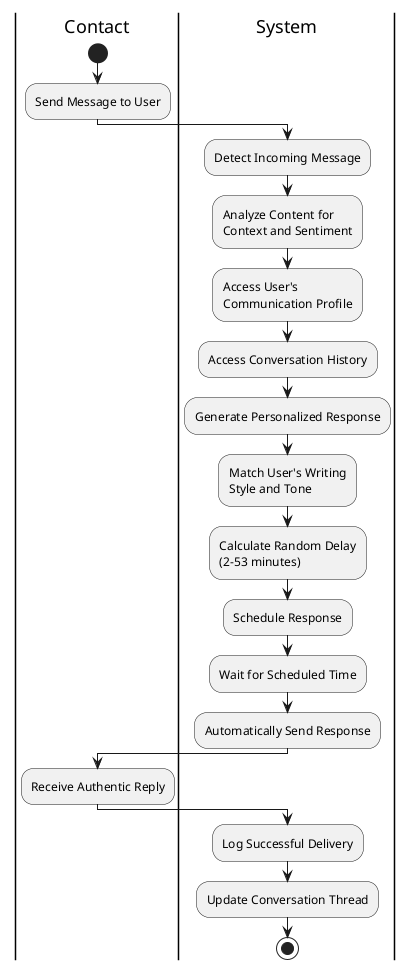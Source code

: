 @startuml Auto_Response_Activity
|Contact|
start
:Send Message to User;
|System|
:Detect Incoming Message;
:Analyze Content for
Context and Sentiment;
:Access User's
Communication Profile;
:Access Conversation History;
:Generate Personalized Response;
:Match User's Writing
Style and Tone;
:Calculate Random Delay
(2-53 minutes);
:Schedule Response;
:Wait for Scheduled Time;
:Automatically Send Response;
|Contact|
:Receive Authentic Reply;
|System|
:Log Successful Delivery;
:Update Conversation Thread;
stop
@enduml